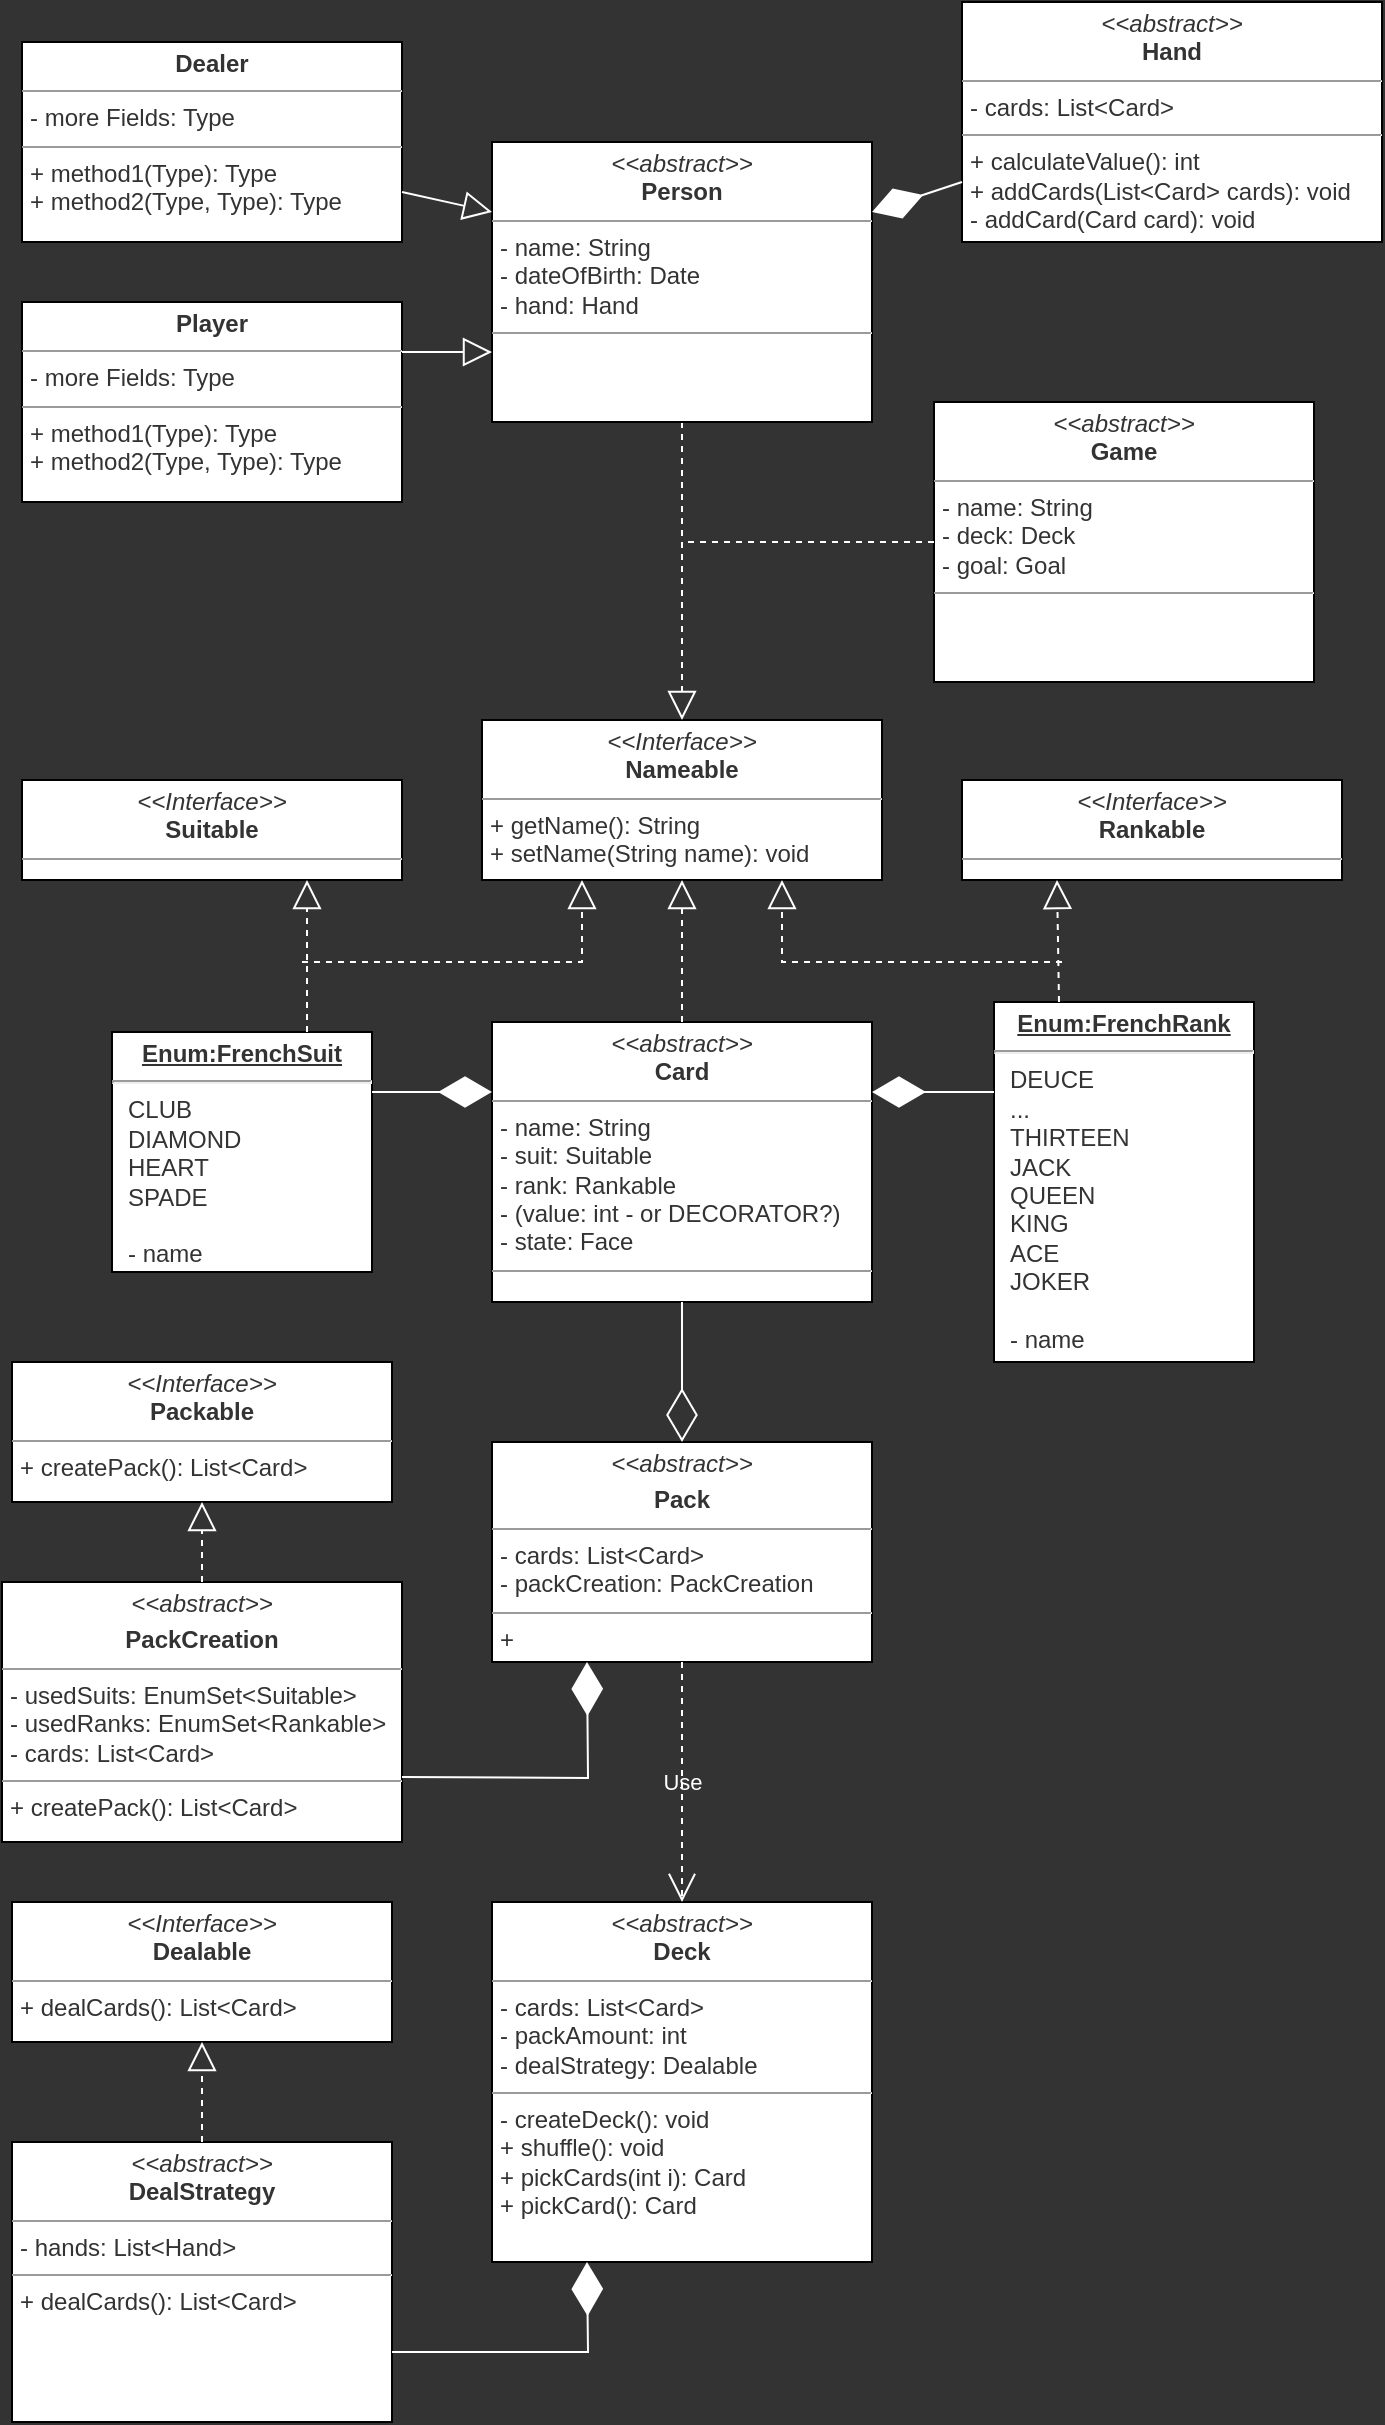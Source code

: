 <mxfile>
    <diagram id="xQjkejQSxJ9R-CTQNadT" name="Page-1">
        <mxGraphModel dx="941" dy="497" grid="1" gridSize="10" guides="1" tooltips="1" connect="1" arrows="1" fold="1" page="1" pageScale="1" pageWidth="827" pageHeight="1169" background="#333333" math="0" shadow="0">
            <root>
                <mxCell id="0"/>
                <mxCell id="1" parent="0"/>
                <mxCell id="6" value="&lt;p style=&quot;margin: 0px ; margin-top: 4px ; text-align: center&quot;&gt;&lt;font color=&quot;#333333&quot;&gt;&lt;i&gt;&amp;lt;&amp;lt;Interface&amp;gt;&amp;gt;&lt;/i&gt;&lt;br&gt;&lt;b&gt;Nameable&lt;/b&gt;&lt;/font&gt;&lt;/p&gt;&lt;hr size=&quot;1&quot;&gt;&lt;p style=&quot;margin: 0px ; margin-left: 4px&quot;&gt;&lt;/p&gt;&lt;p style=&quot;margin: 0px ; margin-left: 4px&quot;&gt;&lt;font color=&quot;#333333&quot;&gt;+ getName(): String&lt;br&gt;+ setName(String name): void&lt;/font&gt;&lt;/p&gt;" style="verticalAlign=top;align=left;overflow=fill;fontSize=12;fontFamily=Helvetica;html=1;fillColor=#FFFFFF;" parent="1" vertex="1">
                    <mxGeometry x="280" y="399" width="200" height="80" as="geometry"/>
                </mxCell>
                <mxCell id="7" value="&lt;p style=&quot;margin: 0px ; margin-top: 4px ; text-align: center&quot;&gt;&lt;font color=&quot;#333333&quot;&gt;&lt;i&gt;&amp;lt;&amp;lt;Interface&amp;gt;&amp;gt;&lt;/i&gt;&lt;br&gt;&lt;b&gt;Suitable&lt;/b&gt;&lt;/font&gt;&lt;/p&gt;&lt;hr size=&quot;1&quot;&gt;&lt;p style=&quot;margin: 0px ; margin-left: 4px&quot;&gt;&lt;/p&gt;&lt;p style=&quot;margin: 0px ; margin-left: 4px&quot;&gt;&lt;br&gt;&lt;/p&gt;" style="verticalAlign=top;align=left;overflow=fill;fontSize=12;fontFamily=Helvetica;html=1;fillColor=#FFFFFF;" parent="1" vertex="1">
                    <mxGeometry x="50" y="429" width="190" height="50" as="geometry"/>
                </mxCell>
                <mxCell id="8" value="&lt;p style=&quot;margin: 0px ; margin-top: 4px ; text-align: center&quot;&gt;&lt;font color=&quot;#333333&quot;&gt;&lt;i&gt;&amp;lt;&amp;lt;Interface&amp;gt;&amp;gt;&lt;/i&gt;&lt;br&gt;&lt;b&gt;Rankable&lt;/b&gt;&lt;/font&gt;&lt;/p&gt;&lt;hr size=&quot;1&quot;&gt;&lt;p style=&quot;margin: 0px ; margin-left: 4px&quot;&gt;&lt;/p&gt;&lt;p style=&quot;margin: 0px ; margin-left: 4px&quot;&gt;&lt;br&gt;&lt;/p&gt;" style="verticalAlign=top;align=left;overflow=fill;fontSize=12;fontFamily=Helvetica;html=1;fillColor=#FFFFFF;" parent="1" vertex="1">
                    <mxGeometry x="520" y="429" width="190" height="50" as="geometry"/>
                </mxCell>
                <mxCell id="15" value="&lt;p style=&quot;margin: 0px ; margin-top: 4px ; text-align: center ; text-decoration: underline&quot;&gt;&lt;b&gt;Enum:FrenchRank&lt;/b&gt;&lt;/p&gt;&lt;hr&gt;&lt;p style=&quot;margin: 0px ; margin-left: 8px&quot;&gt;DEUCE&lt;/p&gt;&lt;p style=&quot;margin: 0px ; margin-left: 8px&quot;&gt;&lt;span&gt;...&lt;/span&gt;&lt;/p&gt;&lt;p style=&quot;margin: 0px ; margin-left: 8px&quot;&gt;&lt;span&gt;THIRTEEN&lt;/span&gt;&lt;br&gt;&lt;/p&gt;&lt;p style=&quot;margin: 0px ; margin-left: 8px&quot;&gt;JACK&lt;/p&gt;&lt;p style=&quot;margin: 0px ; margin-left: 8px&quot;&gt;QUEEN&lt;/p&gt;&lt;p style=&quot;margin: 0px ; margin-left: 8px&quot;&gt;KING&lt;/p&gt;&lt;p style=&quot;margin: 0px ; margin-left: 8px&quot;&gt;ACE&lt;/p&gt;&lt;p style=&quot;margin: 0px ; margin-left: 8px&quot;&gt;JOKER&lt;/p&gt;&lt;p style=&quot;margin: 0px ; margin-left: 8px&quot;&gt;&lt;br&gt;&lt;/p&gt;&lt;p style=&quot;margin: 0px ; margin-left: 8px&quot;&gt;- name&lt;/p&gt;" style="verticalAlign=top;align=left;overflow=fill;fontSize=12;fontFamily=Helvetica;html=1;fontColor=#333333;fillColor=#FFFFFF;" parent="1" vertex="1">
                    <mxGeometry x="536" y="540" width="130" height="180" as="geometry"/>
                </mxCell>
                <mxCell id="17" value="" style="endArrow=block;dashed=1;endFill=0;endSize=12;html=1;fontColor=#333333;entryX=0.25;entryY=1;entryDx=0;entryDy=0;exitX=0.25;exitY=0;exitDx=0;exitDy=0;fillColor=#f5f5f5;strokeColor=#FFFFFF;" parent="1" source="15" target="8" edge="1">
                    <mxGeometry width="160" relative="1" as="geometry">
                        <mxPoint x="662.5" y="549" as="sourcePoint"/>
                        <mxPoint x="620" y="489" as="targetPoint"/>
                    </mxGeometry>
                </mxCell>
                <mxCell id="18" value="&lt;p style=&quot;margin: 0px ; margin-top: 4px ; text-align: center ; text-decoration: underline&quot;&gt;&lt;b&gt;Enum:FrenchSuit&lt;/b&gt;&lt;/p&gt;&lt;hr&gt;&lt;p style=&quot;margin: 0px ; margin-left: 8px&quot;&gt;CLUB&lt;/p&gt;&lt;p style=&quot;margin: 0px ; margin-left: 8px&quot;&gt;DIAMOND&lt;/p&gt;&lt;p style=&quot;margin: 0px ; margin-left: 8px&quot;&gt;HEART&lt;/p&gt;&lt;p style=&quot;margin: 0px ; margin-left: 8px&quot;&gt;SPADE&lt;/p&gt;&lt;p style=&quot;margin: 0px ; margin-left: 8px&quot;&gt;&lt;br&gt;&lt;/p&gt;&lt;p style=&quot;margin: 0px ; margin-left: 8px&quot;&gt;- name&lt;br&gt;&lt;/p&gt;" style="verticalAlign=top;align=left;overflow=fill;fontSize=12;fontFamily=Helvetica;html=1;fontColor=#333333;fillColor=#FFFFFF;" parent="1" vertex="1">
                    <mxGeometry x="95" y="555" width="130" height="120" as="geometry"/>
                </mxCell>
                <mxCell id="19" value="" style="endArrow=block;dashed=1;endFill=0;endSize=12;html=1;fontColor=#333333;entryX=0.75;entryY=1;entryDx=0;entryDy=0;exitX=0.75;exitY=0;exitDx=0;exitDy=0;fillColor=#f5f5f5;strokeColor=#FFFFFF;" parent="1" source="18" target="7" edge="1">
                    <mxGeometry width="160" relative="1" as="geometry">
                        <mxPoint x="190" y="519" as="sourcePoint"/>
                        <mxPoint x="180" y="479" as="targetPoint"/>
                    </mxGeometry>
                </mxCell>
                <mxCell id="21" value="" style="endArrow=block;dashed=1;endFill=0;endSize=12;html=1;fontColor=#333333;entryX=0.25;entryY=1;entryDx=0;entryDy=0;rounded=0;fillColor=#f5f5f5;strokeColor=#FFFFFF;" parent="1" target="6" edge="1">
                    <mxGeometry width="160" relative="1" as="geometry">
                        <mxPoint x="190" y="520" as="sourcePoint"/>
                        <mxPoint x="320" y="499" as="targetPoint"/>
                        <Array as="points">
                            <mxPoint x="330" y="520"/>
                        </Array>
                    </mxGeometry>
                </mxCell>
                <mxCell id="22" value="" style="endArrow=block;dashed=1;endFill=0;endSize=12;html=1;fontColor=#333333;entryX=0.75;entryY=1;entryDx=0;entryDy=0;rounded=0;fillColor=#f5f5f5;strokeColor=#FFFFFF;" parent="1" target="6" edge="1">
                    <mxGeometry width="160" relative="1" as="geometry">
                        <mxPoint x="570" y="520" as="sourcePoint"/>
                        <mxPoint x="432.5" y="499" as="targetPoint"/>
                        <Array as="points">
                            <mxPoint x="430" y="520"/>
                        </Array>
                    </mxGeometry>
                </mxCell>
                <mxCell id="24" style="edgeStyle=none;rounded=0;html=1;fontColor=#333333;dashed=1;endArrow=block;endFill=0;endSize=12;fillColor=#f5f5f5;strokeColor=#FFFFFF;" parent="1" source="23" target="6" edge="1">
                    <mxGeometry relative="1" as="geometry">
                        <mxPoint x="380" y="200" as="targetPoint"/>
                    </mxGeometry>
                </mxCell>
                <mxCell id="23" value="&lt;p style=&quot;margin: 0px ; margin-top: 4px ; text-align: center&quot;&gt;&lt;i&gt;&amp;lt;&amp;lt;abstract&amp;gt;&amp;gt;&lt;/i&gt;&lt;br&gt;&lt;b&gt;Person&lt;/b&gt;&lt;/p&gt;&lt;hr size=&quot;1&quot;&gt;&lt;p style=&quot;margin: 0px ; margin-left: 4px&quot;&gt;- name: String&lt;/p&gt;&lt;p style=&quot;margin: 0px ; margin-left: 4px&quot;&gt;- dateOfBirth: Date&lt;br&gt;- hand: Hand&lt;/p&gt;&lt;hr size=&quot;1&quot;&gt;&lt;p style=&quot;margin: 0px ; margin-left: 4px&quot;&gt;&lt;br&gt;&lt;/p&gt;" style="verticalAlign=top;align=left;overflow=fill;fontSize=12;fontFamily=Helvetica;html=1;fontColor=#333333;fillColor=#FFFFFF;" parent="1" vertex="1">
                    <mxGeometry x="285" y="110" width="190" height="140" as="geometry"/>
                </mxCell>
                <mxCell id="25" value="&lt;p style=&quot;margin: 0px ; margin-top: 4px ; text-align: center&quot;&gt;&lt;b&gt;Player&lt;/b&gt;&lt;/p&gt;&lt;hr size=&quot;1&quot;&gt;&lt;p style=&quot;margin: 0px ; margin-left: 4px&quot;&gt;- more Fields: Type&lt;/p&gt;&lt;hr size=&quot;1&quot;&gt;&lt;p style=&quot;margin: 0px ; margin-left: 4px&quot;&gt;+ method1(Type): Type&lt;br&gt;+ method2(Type, Type): Type&lt;/p&gt;" style="verticalAlign=top;align=left;overflow=fill;fontSize=12;fontFamily=Helvetica;html=1;fontColor=#333333;fillColor=#FFFFFF;" parent="1" vertex="1">
                    <mxGeometry x="50" y="190" width="190" height="100" as="geometry"/>
                </mxCell>
                <mxCell id="29" value="&lt;p style=&quot;margin: 0px ; margin-top: 4px ; text-align: center&quot;&gt;&lt;b&gt;Dealer&lt;/b&gt;&lt;/p&gt;&lt;hr size=&quot;1&quot;&gt;&lt;p style=&quot;margin: 0px ; margin-left: 4px&quot;&gt;- more Fields: Type&lt;/p&gt;&lt;hr size=&quot;1&quot;&gt;&lt;p style=&quot;margin: 0px ; margin-left: 4px&quot;&gt;+ method1(Type): Type&lt;br&gt;+ method2(Type, Type): Type&lt;/p&gt;" style="verticalAlign=top;align=left;overflow=fill;fontSize=12;fontFamily=Helvetica;html=1;fontColor=#333333;fillColor=#FFFFFF;" parent="1" vertex="1">
                    <mxGeometry x="50" y="60" width="190" height="100" as="geometry"/>
                </mxCell>
                <mxCell id="30" value="" style="endArrow=block;endFill=0;endSize=12;html=1;rounded=0;fontColor=#333333;exitX=1;exitY=0.25;exitDx=0;exitDy=0;fillColor=#f5f5f5;strokeColor=#FFFFFF;entryX=0;entryY=0.75;entryDx=0;entryDy=0;" parent="1" source="25" target="23" edge="1">
                    <mxGeometry width="160" relative="1" as="geometry">
                        <mxPoint x="129.5" y="300" as="sourcePoint"/>
                        <mxPoint x="260" y="260" as="targetPoint"/>
                    </mxGeometry>
                </mxCell>
                <mxCell id="31" value="" style="endArrow=block;endFill=0;endSize=12;html=1;rounded=0;fontColor=#333333;exitX=1;exitY=0.75;exitDx=0;exitDy=0;fillColor=#f5f5f5;strokeColor=#FFFFFF;entryX=0;entryY=0.25;entryDx=0;entryDy=0;" parent="1" source="29" target="23" edge="1">
                    <mxGeometry width="160" relative="1" as="geometry">
                        <mxPoint x="294.5" y="170" as="sourcePoint"/>
                        <mxPoint x="300" y="60" as="targetPoint"/>
                    </mxGeometry>
                </mxCell>
                <mxCell id="32" value="&lt;p style=&quot;margin: 0px ; margin-top: 4px ; text-align: center&quot;&gt;&lt;i&gt;&amp;lt;&amp;lt;abstract&amp;gt;&amp;gt;&lt;/i&gt;&lt;br&gt;&lt;b&gt;Game&lt;/b&gt;&lt;/p&gt;&lt;hr size=&quot;1&quot;&gt;&lt;p style=&quot;margin: 0px ; margin-left: 4px&quot;&gt;- name: String&lt;br&gt;- deck: Deck&lt;/p&gt;&lt;p style=&quot;margin: 0px ; margin-left: 4px&quot;&gt;- goal: Goal&lt;/p&gt;&lt;hr size=&quot;1&quot;&gt;&lt;p style=&quot;margin: 0px ; margin-left: 4px&quot;&gt;&lt;br&gt;&lt;/p&gt;" style="verticalAlign=top;align=left;overflow=fill;fontSize=12;fontFamily=Helvetica;html=1;fontColor=#333333;fillColor=#FFFFFF;" parent="1" vertex="1">
                    <mxGeometry x="506" y="240" width="190" height="140" as="geometry"/>
                </mxCell>
                <mxCell id="34" value="" style="endArrow=none;dashed=1;endFill=0;endSize=12;html=1;rounded=0;fontColor=#333333;exitX=0;exitY=0.5;exitDx=0;exitDy=0;fillColor=#f5f5f5;strokeColor=#FFFFFF;" parent="1" source="32" edge="1">
                    <mxGeometry width="160" relative="1" as="geometry">
                        <mxPoint x="750" y="320" as="sourcePoint"/>
                        <mxPoint x="380" y="310" as="targetPoint"/>
                    </mxGeometry>
                </mxCell>
                <mxCell id="35" value="&lt;p style=&quot;margin: 0px ; margin-top: 4px ; text-align: center&quot;&gt;&lt;i&gt;&amp;lt;&amp;lt;abstract&amp;gt;&amp;gt;&lt;/i&gt;&lt;b&gt;&lt;br&gt;&lt;/b&gt;&lt;/p&gt;&lt;p style=&quot;margin: 0px ; margin-top: 4px ; text-align: center&quot;&gt;&lt;b&gt;Pack&lt;/b&gt;&lt;/p&gt;&lt;hr size=&quot;1&quot;&gt;&lt;p style=&quot;margin: 0px ; margin-left: 4px&quot;&gt;- cards: List&amp;lt;Card&amp;gt;&lt;/p&gt;&lt;p style=&quot;margin: 0px ; margin-left: 4px&quot;&gt;- packCreation: PackCreation&lt;/p&gt;&lt;hr size=&quot;1&quot;&gt;&lt;p style=&quot;margin: 0px ; margin-left: 4px&quot;&gt;+&amp;nbsp;&lt;/p&gt;" style="verticalAlign=top;align=left;overflow=fill;fontSize=12;fontFamily=Helvetica;html=1;fontColor=#333333;fillColor=#FFFFFF;" parent="1" vertex="1">
                    <mxGeometry x="285" y="760" width="190" height="110" as="geometry"/>
                </mxCell>
                <mxCell id="36" value="&lt;p style=&quot;margin: 0px ; margin-top: 4px ; text-align: center&quot;&gt;&lt;i&gt;&amp;lt;&amp;lt;abstract&amp;gt;&amp;gt;&lt;/i&gt;&lt;br&gt;&lt;b&gt;Card&lt;/b&gt;&lt;/p&gt;&lt;hr size=&quot;1&quot;&gt;&lt;p style=&quot;margin: 0px ; margin-left: 4px&quot;&gt;- name: String&lt;br&gt;- suit: Suitable&lt;/p&gt;&lt;p style=&quot;margin: 0px ; margin-left: 4px&quot;&gt;- rank: Rankable&lt;/p&gt;&lt;p style=&quot;margin: 0px ; margin-left: 4px&quot;&gt;- (value: int - or DECORATOR?)&lt;/p&gt;&lt;p style=&quot;margin: 0px ; margin-left: 4px&quot;&gt;- state: Face&lt;/p&gt;&lt;hr size=&quot;1&quot;&gt;&lt;p style=&quot;margin: 0px ; margin-left: 4px&quot;&gt;&lt;br&gt;&lt;/p&gt;" style="verticalAlign=top;align=left;overflow=fill;fontSize=12;fontFamily=Helvetica;html=1;fontColor=#333333;fillColor=#FFFFFF;" parent="1" vertex="1">
                    <mxGeometry x="285" y="550" width="190" height="140" as="geometry"/>
                </mxCell>
                <mxCell id="37" value="" style="endArrow=block;dashed=1;endFill=0;endSize=12;html=1;fontColor=#333333;entryX=0.5;entryY=1;entryDx=0;entryDy=0;exitX=0.5;exitY=0;exitDx=0;exitDy=0;fillColor=#f5f5f5;strokeColor=#FFFFFF;" parent="1" source="36" target="6" edge="1">
                    <mxGeometry width="160" relative="1" as="geometry">
                        <mxPoint x="381" y="540" as="sourcePoint"/>
                        <mxPoint x="380" y="479" as="targetPoint"/>
                    </mxGeometry>
                </mxCell>
                <mxCell id="42" value="" style="endArrow=diamondThin;endFill=0;endSize=24;html=1;rounded=0;fontColor=#333333;exitX=0.5;exitY=1;exitDx=0;exitDy=0;entryX=0.5;entryY=0;entryDx=0;entryDy=0;fillColor=#f5f5f5;strokeColor=#FFFFFF;" parent="1" source="36" target="35" edge="1">
                    <mxGeometry width="160" relative="1" as="geometry">
                        <mxPoint x="350" y="710" as="sourcePoint"/>
                        <mxPoint x="240" y="800" as="targetPoint"/>
                    </mxGeometry>
                </mxCell>
                <mxCell id="43" value="" style="endArrow=diamondThin;endFill=1;endSize=24;html=1;rounded=0;fontColor=#333333;exitX=1;exitY=0.25;exitDx=0;exitDy=0;entryX=0;entryY=0.25;entryDx=0;entryDy=0;fillColor=#f5f5f5;strokeColor=#FFFFFF;" parent="1" source="18" target="36" edge="1">
                    <mxGeometry width="160" relative="1" as="geometry">
                        <mxPoint x="350" y="710" as="sourcePoint"/>
                        <mxPoint x="510" y="710" as="targetPoint"/>
                    </mxGeometry>
                </mxCell>
                <mxCell id="44" value="" style="endArrow=diamondThin;endFill=1;endSize=24;html=1;rounded=0;fontColor=#333333;exitX=0;exitY=0.25;exitDx=0;exitDy=0;entryX=1;entryY=0.25;entryDx=0;entryDy=0;fillColor=#f5f5f5;strokeColor=#FFFFFF;" parent="1" source="15" target="36" edge="1">
                    <mxGeometry width="160" relative="1" as="geometry">
                        <mxPoint x="475" y="730" as="sourcePoint"/>
                        <mxPoint x="535" y="745" as="targetPoint"/>
                    </mxGeometry>
                </mxCell>
                <mxCell id="45" value="&lt;p style=&quot;margin: 0px ; margin-top: 4px ; text-align: center&quot;&gt;&lt;i&gt;&amp;lt;&amp;lt;abstract&amp;gt;&amp;gt;&lt;/i&gt;&lt;br&gt;&lt;b&gt;Deck&lt;/b&gt;&lt;/p&gt;&lt;hr size=&quot;1&quot;&gt;&lt;p style=&quot;margin: 0px ; margin-left: 4px&quot;&gt;- cards: List&amp;lt;Card&amp;gt;&lt;/p&gt;&lt;p style=&quot;margin: 0px ; margin-left: 4px&quot;&gt;- packAmount: int&lt;/p&gt;&lt;p style=&quot;margin: 0px ; margin-left: 4px&quot;&gt;- dealStrategy: Dealable&lt;/p&gt;&lt;hr size=&quot;1&quot;&gt;&lt;p style=&quot;margin: 0px ; margin-left: 4px&quot;&gt;- createDeck(): void&lt;/p&gt;&lt;p style=&quot;margin: 0px ; margin-left: 4px&quot;&gt;+ shuffle(): void&lt;/p&gt;&lt;p style=&quot;margin: 0px ; margin-left: 4px&quot;&gt;+ pickCards(int i): Card&lt;/p&gt;&lt;p style=&quot;margin: 0px ; margin-left: 4px&quot;&gt;+ pickCard(): Card&lt;/p&gt;" style="verticalAlign=top;align=left;overflow=fill;fontSize=12;fontFamily=Helvetica;html=1;fontColor=#333333;fillColor=#FFFFFF;" parent="1" vertex="1">
                    <mxGeometry x="285" y="990" width="190" height="180" as="geometry"/>
                </mxCell>
                <mxCell id="46" value="Use" style="endArrow=open;endSize=12;dashed=1;html=1;rounded=0;fontColor=#FFFFFF;exitX=0.5;exitY=1;exitDx=0;exitDy=0;entryX=0.5;entryY=0;entryDx=0;entryDy=0;strokeColor=#FFFFFF;labelBackgroundColor=none;" parent="1" source="35" target="45" edge="1">
                    <mxGeometry width="160" relative="1" as="geometry">
                        <mxPoint x="30" y="1010" as="sourcePoint"/>
                        <mxPoint x="190" y="1010" as="targetPoint"/>
                    </mxGeometry>
                </mxCell>
                <mxCell id="48" value="&lt;p style=&quot;margin: 0px ; margin-top: 4px ; text-align: center&quot;&gt;&lt;i&gt;&amp;lt;&amp;lt;abstract&amp;gt;&amp;gt;&lt;/i&gt;&lt;b&gt;&lt;br&gt;&lt;/b&gt;&lt;/p&gt;&lt;p style=&quot;margin: 0px ; margin-top: 4px ; text-align: center&quot;&gt;&lt;b&gt;PackCreation&lt;/b&gt;&lt;/p&gt;&lt;hr size=&quot;1&quot;&gt;&lt;p style=&quot;margin: 0px ; margin-left: 4px&quot;&gt;- usedSuits: EnumSet&amp;lt;Suitable&amp;gt;&lt;br&gt;- usedRanks: EnumSet&amp;lt;Rankable&amp;gt;&lt;/p&gt;&lt;p style=&quot;margin: 0px ; margin-left: 4px&quot;&gt;- cards: List&amp;lt;Card&amp;gt;&lt;/p&gt;&lt;hr size=&quot;1&quot;&gt;&lt;p style=&quot;margin: 0px ; margin-left: 4px&quot;&gt;+ createPack(): List&amp;lt;Card&amp;gt;&lt;/p&gt;" style="verticalAlign=top;align=left;overflow=fill;fontSize=12;fontFamily=Helvetica;html=1;fontColor=#333333;fillColor=#FFFFFF;" parent="1" vertex="1">
                    <mxGeometry x="40" y="830" width="200" height="130" as="geometry"/>
                </mxCell>
                <mxCell id="50" value="&lt;p style=&quot;margin: 0px ; margin-top: 4px ; text-align: center&quot;&gt;&lt;font color=&quot;#333333&quot;&gt;&lt;i&gt;&amp;lt;&amp;lt;Interface&amp;gt;&amp;gt;&lt;/i&gt;&lt;br&gt;&lt;b&gt;Packable&lt;/b&gt;&lt;/font&gt;&lt;/p&gt;&lt;hr size=&quot;1&quot;&gt;&lt;p style=&quot;margin: 0px ; margin-left: 4px&quot;&gt;&lt;/p&gt;&lt;p style=&quot;margin: 0px ; margin-left: 4px&quot;&gt;&lt;font color=&quot;#333333&quot;&gt;+ createPack(): List&amp;lt;Card&amp;gt;&lt;/font&gt;&lt;/p&gt;" style="verticalAlign=top;align=left;overflow=fill;fontSize=12;fontFamily=Helvetica;html=1;fillColor=#FFFFFF;" parent="1" vertex="1">
                    <mxGeometry x="45" y="720" width="190" height="70" as="geometry"/>
                </mxCell>
                <mxCell id="51" value="&lt;p style=&quot;margin: 0px ; margin-top: 4px ; text-align: center&quot;&gt;&lt;i&gt;&amp;lt;&amp;lt;abstract&amp;gt;&amp;gt;&lt;/i&gt;&lt;br&gt;&lt;b&gt;DealStrategy&lt;/b&gt;&lt;/p&gt;&lt;hr size=&quot;1&quot;&gt;&lt;p style=&quot;margin: 0px ; margin-left: 4px&quot;&gt;- hands: List&amp;lt;Hand&amp;gt;&lt;br&gt;&lt;/p&gt;&lt;hr size=&quot;1&quot;&gt;&lt;p style=&quot;margin: 0px ; margin-left: 4px&quot;&gt;+ dealCards(): List&amp;lt;Card&amp;gt;&lt;/p&gt;" style="verticalAlign=top;align=left;overflow=fill;fontSize=12;fontFamily=Helvetica;html=1;fontColor=#333333;fillColor=#FFFFFF;" vertex="1" parent="1">
                    <mxGeometry x="45" y="1110" width="190" height="140" as="geometry"/>
                </mxCell>
                <mxCell id="52" value="&lt;p style=&quot;margin: 0px ; margin-top: 4px ; text-align: center&quot;&gt;&lt;font color=&quot;#333333&quot;&gt;&lt;i&gt;&amp;lt;&amp;lt;Interface&amp;gt;&amp;gt;&lt;/i&gt;&lt;br&gt;&lt;b&gt;Dealable&lt;/b&gt;&lt;/font&gt;&lt;/p&gt;&lt;hr size=&quot;1&quot;&gt;&lt;p style=&quot;margin: 0px ; margin-left: 4px&quot;&gt;&lt;/p&gt;&lt;p style=&quot;margin: 0px ; margin-left: 4px&quot;&gt;&lt;font color=&quot;#333333&quot;&gt;+ dealCards(): List&amp;lt;Card&amp;gt;&lt;/font&gt;&lt;/p&gt;" style="verticalAlign=top;align=left;overflow=fill;fontSize=12;fontFamily=Helvetica;html=1;fillColor=#FFFFFF;" vertex="1" parent="1">
                    <mxGeometry x="45" y="990" width="190" height="70" as="geometry"/>
                </mxCell>
                <mxCell id="53" value="" style="endArrow=block;dashed=1;endFill=0;endSize=12;html=1;fontColor=#333333;entryX=0.5;entryY=1;entryDx=0;entryDy=0;exitX=0.5;exitY=0;exitDx=0;exitDy=0;fillColor=#f5f5f5;strokeColor=#FFFFFF;" edge="1" parent="1" source="51" target="52">
                    <mxGeometry width="160" relative="1" as="geometry">
                        <mxPoint x="190" y="1136" as="sourcePoint"/>
                        <mxPoint x="190" y="1060" as="targetPoint"/>
                    </mxGeometry>
                </mxCell>
                <mxCell id="54" value="" style="endArrow=block;dashed=1;endFill=0;endSize=12;html=1;fontColor=#333333;exitX=0.5;exitY=0;exitDx=0;exitDy=0;entryX=0.5;entryY=1;entryDx=0;entryDy=0;fillColor=#f5f5f5;strokeColor=#FFFFFF;" edge="1" parent="1" source="48" target="50">
                    <mxGeometry width="160" relative="1" as="geometry">
                        <mxPoint x="150" y="1120" as="sourcePoint"/>
                        <mxPoint x="80" y="830" as="targetPoint"/>
                    </mxGeometry>
                </mxCell>
                <mxCell id="55" value="" style="endArrow=diamondThin;endFill=1;endSize=24;html=1;fontColor=#333333;exitX=1;exitY=0.75;exitDx=0;exitDy=0;entryX=0.25;entryY=1;entryDx=0;entryDy=0;rounded=0;fillColor=#f5f5f5;strokeColor=#FFFFFF;" edge="1" parent="1" source="48" target="35">
                    <mxGeometry width="160" relative="1" as="geometry">
                        <mxPoint x="370" y="910" as="sourcePoint"/>
                        <mxPoint x="530" y="910" as="targetPoint"/>
                        <Array as="points">
                            <mxPoint x="333" y="928"/>
                        </Array>
                    </mxGeometry>
                </mxCell>
                <mxCell id="57" value="" style="endArrow=diamondThin;endFill=1;endSize=24;html=1;fontColor=#333333;exitX=1;exitY=0.75;exitDx=0;exitDy=0;entryX=0.25;entryY=1;entryDx=0;entryDy=0;rounded=0;fillColor=#f5f5f5;strokeColor=#FFFFFF;" edge="1" parent="1" source="51" target="45">
                    <mxGeometry width="160" relative="1" as="geometry">
                        <mxPoint x="250" y="937.5" as="sourcePoint"/>
                        <mxPoint x="342.5" y="880" as="targetPoint"/>
                        <Array as="points">
                            <mxPoint x="333" y="1215"/>
                        </Array>
                    </mxGeometry>
                </mxCell>
                <mxCell id="58" value="&lt;p style=&quot;margin: 0px ; margin-top: 4px ; text-align: center&quot;&gt;&lt;i&gt;&amp;lt;&amp;lt;abstract&amp;gt;&amp;gt;&lt;/i&gt;&lt;br&gt;&lt;b&gt;Hand&lt;/b&gt;&lt;/p&gt;&lt;hr size=&quot;1&quot;&gt;&lt;p style=&quot;margin: 0px ; margin-left: 4px&quot;&gt;- cards: List&amp;lt;Card&amp;gt;&lt;br&gt;&lt;/p&gt;&lt;hr size=&quot;1&quot;&gt;&lt;p style=&quot;margin: 0px ; margin-left: 4px&quot;&gt;+ calculateValue(): int&lt;/p&gt;&lt;p style=&quot;margin: 0px ; margin-left: 4px&quot;&gt;+ addCards(List&amp;lt;Card&amp;gt; cards): void&lt;/p&gt;&lt;p style=&quot;margin: 0px ; margin-left: 4px&quot;&gt;&lt;span&gt;- addCard(Card card): void&lt;/span&gt;&lt;/p&gt;" style="verticalAlign=top;align=left;overflow=fill;fontSize=12;fontFamily=Helvetica;html=1;fontColor=#333333;fillColor=#FFFFFF;" vertex="1" parent="1">
                    <mxGeometry x="520" y="40" width="210" height="120" as="geometry"/>
                </mxCell>
                <mxCell id="59" value="" style="endArrow=diamondThin;endFill=1;endSize=24;html=1;rounded=0;labelBackgroundColor=none;fontColor=#FFFFFF;strokeColor=#FFFFFF;exitX=0;exitY=0.75;exitDx=0;exitDy=0;entryX=1;entryY=0.25;entryDx=0;entryDy=0;" edge="1" parent="1" source="58" target="23">
                    <mxGeometry width="160" relative="1" as="geometry">
                        <mxPoint x="380" y="180" as="sourcePoint"/>
                        <mxPoint x="540" y="180" as="targetPoint"/>
                    </mxGeometry>
                </mxCell>
            </root>
        </mxGraphModel>
    </diagram>
</mxfile>